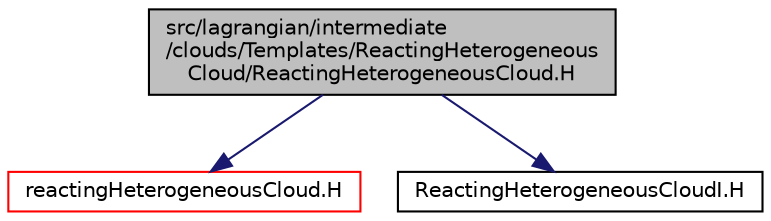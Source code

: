 digraph "src/lagrangian/intermediate/clouds/Templates/ReactingHeterogeneousCloud/ReactingHeterogeneousCloud.H"
{
  bgcolor="transparent";
  edge [fontname="Helvetica",fontsize="10",labelfontname="Helvetica",labelfontsize="10"];
  node [fontname="Helvetica",fontsize="10",shape=record];
  Node1 [label="src/lagrangian/intermediate\l/clouds/Templates/ReactingHeterogeneous\lCloud/ReactingHeterogeneousCloud.H",height=0.2,width=0.4,color="black", fillcolor="grey75", style="filled" fontcolor="black"];
  Node1 -> Node2 [color="midnightblue",fontsize="10",style="solid",fontname="Helvetica"];
  Node2 [label="reactingHeterogeneousCloud.H",height=0.2,width=0.4,color="red",URL="$reactingHeterogeneousCloud_8H.html"];
  Node1 -> Node3 [color="midnightblue",fontsize="10",style="solid",fontname="Helvetica"];
  Node3 [label="ReactingHeterogeneousCloudI.H",height=0.2,width=0.4,color="black",URL="$ReactingHeterogeneousCloudI_8H.html"];
}
